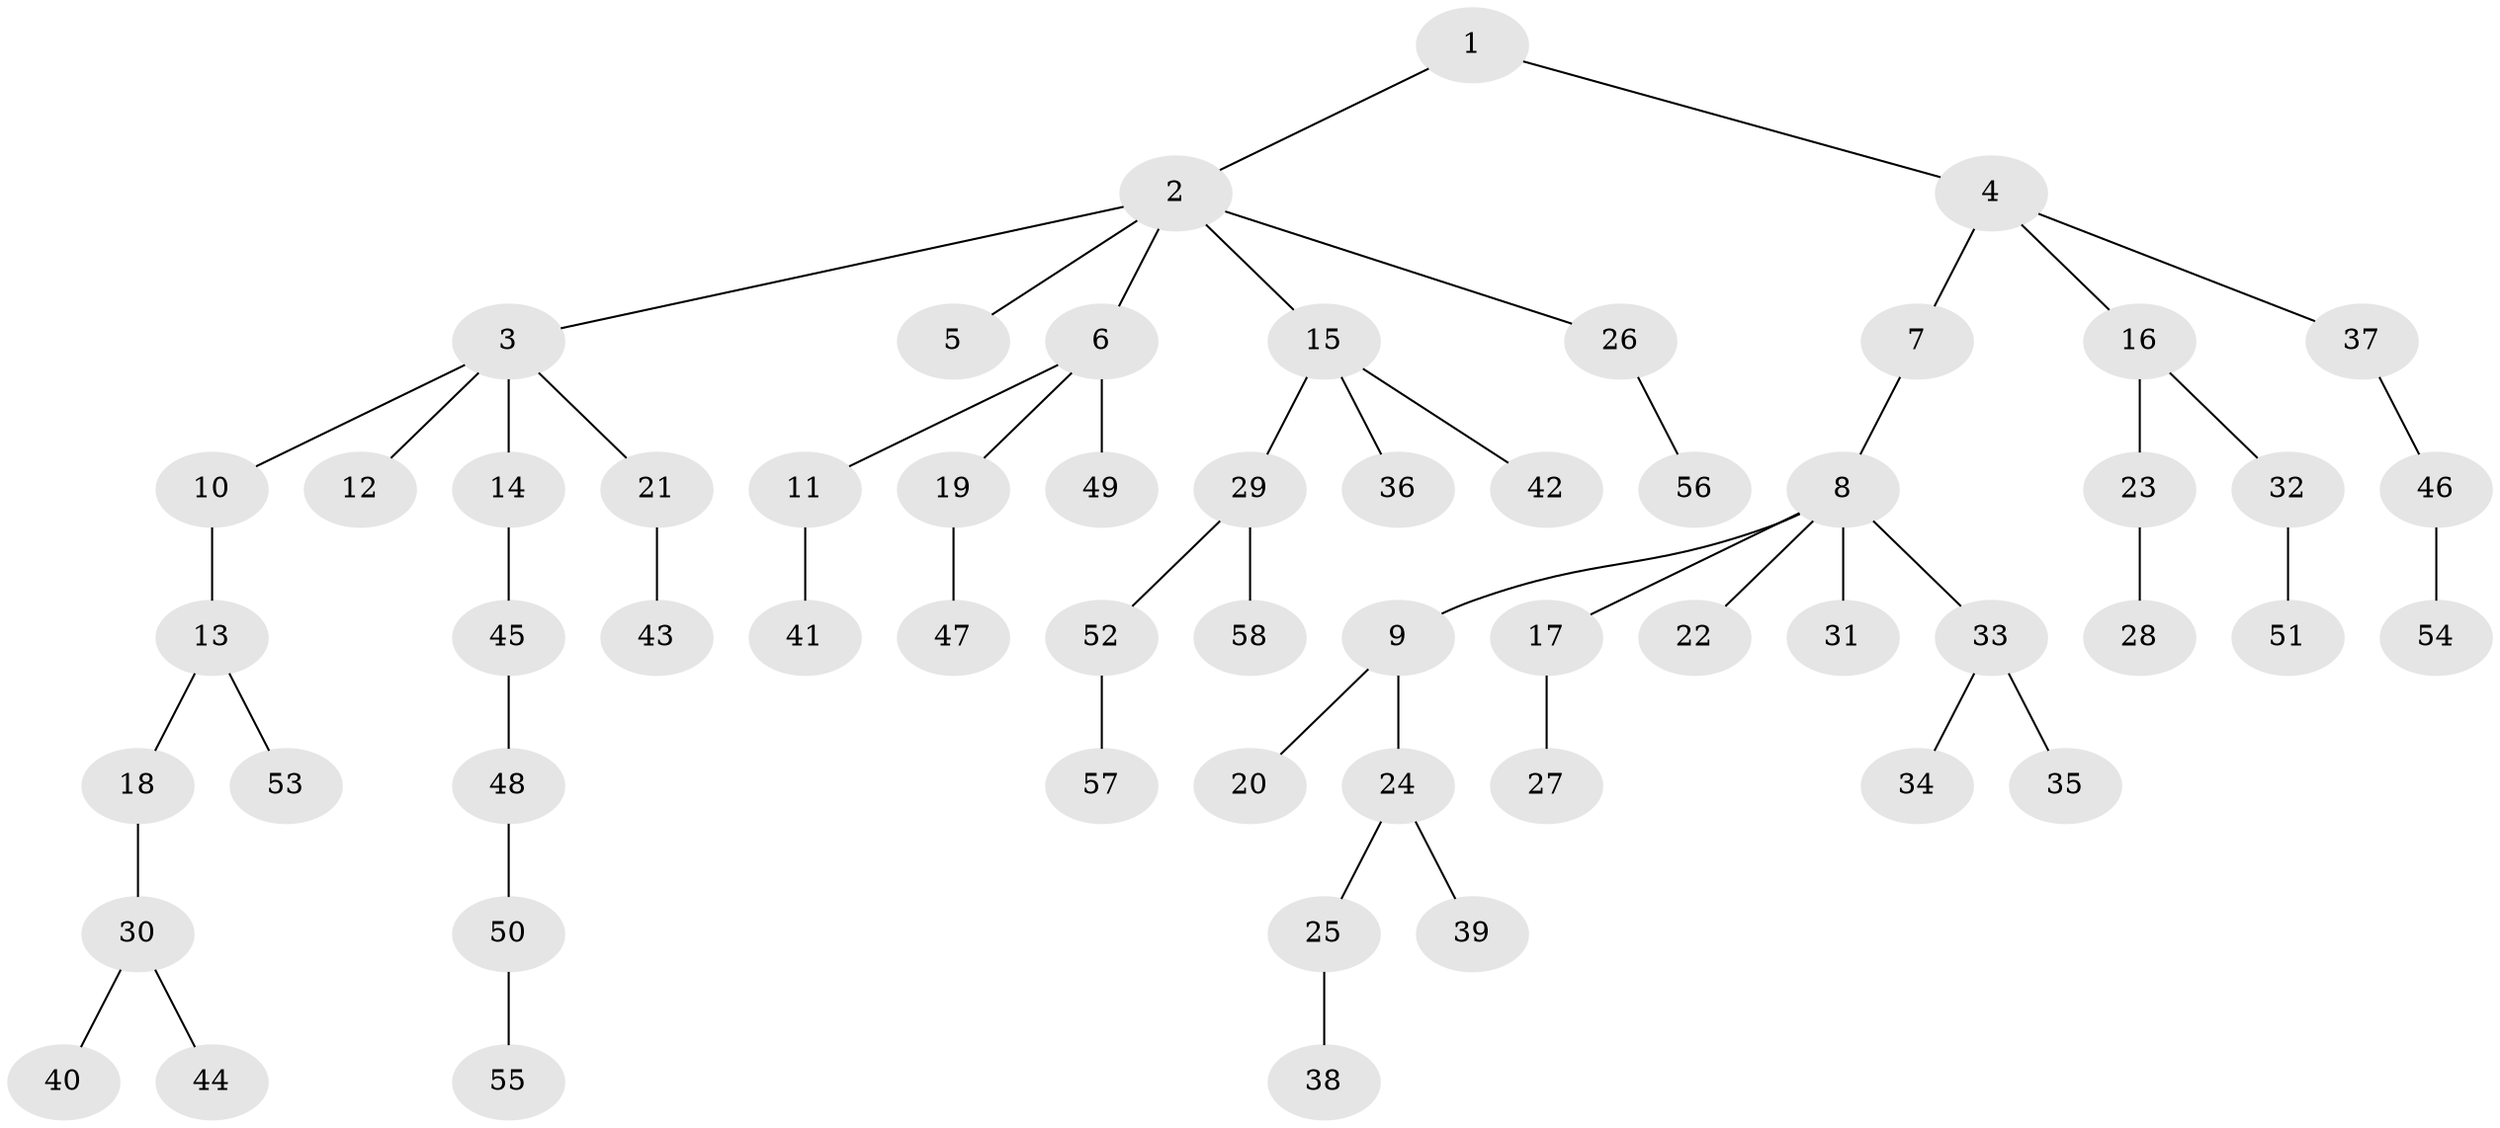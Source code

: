 // coarse degree distribution, {2: 0.43902439024390244, 4: 0.024390243902439025, 5: 0.07317073170731707, 1: 0.3902439024390244, 3: 0.07317073170731707}
// Generated by graph-tools (version 1.1) at 2025/37/03/04/25 23:37:18]
// undirected, 58 vertices, 57 edges
graph export_dot {
  node [color=gray90,style=filled];
  1;
  2;
  3;
  4;
  5;
  6;
  7;
  8;
  9;
  10;
  11;
  12;
  13;
  14;
  15;
  16;
  17;
  18;
  19;
  20;
  21;
  22;
  23;
  24;
  25;
  26;
  27;
  28;
  29;
  30;
  31;
  32;
  33;
  34;
  35;
  36;
  37;
  38;
  39;
  40;
  41;
  42;
  43;
  44;
  45;
  46;
  47;
  48;
  49;
  50;
  51;
  52;
  53;
  54;
  55;
  56;
  57;
  58;
  1 -- 2;
  1 -- 4;
  2 -- 3;
  2 -- 5;
  2 -- 6;
  2 -- 15;
  2 -- 26;
  3 -- 10;
  3 -- 12;
  3 -- 14;
  3 -- 21;
  4 -- 7;
  4 -- 16;
  4 -- 37;
  6 -- 11;
  6 -- 19;
  6 -- 49;
  7 -- 8;
  8 -- 9;
  8 -- 17;
  8 -- 22;
  8 -- 31;
  8 -- 33;
  9 -- 20;
  9 -- 24;
  10 -- 13;
  11 -- 41;
  13 -- 18;
  13 -- 53;
  14 -- 45;
  15 -- 29;
  15 -- 36;
  15 -- 42;
  16 -- 23;
  16 -- 32;
  17 -- 27;
  18 -- 30;
  19 -- 47;
  21 -- 43;
  23 -- 28;
  24 -- 25;
  24 -- 39;
  25 -- 38;
  26 -- 56;
  29 -- 52;
  29 -- 58;
  30 -- 40;
  30 -- 44;
  32 -- 51;
  33 -- 34;
  33 -- 35;
  37 -- 46;
  45 -- 48;
  46 -- 54;
  48 -- 50;
  50 -- 55;
  52 -- 57;
}
